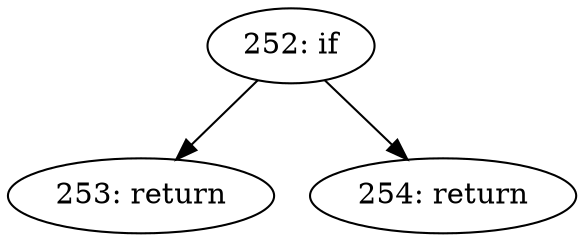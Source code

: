 digraph CFG_sk_under_memory_pressure {
252 [label="252: if"]
	252 -> 253
	252 -> 254
253 [label="253: return"]
	
254 [label="254: return"]
	
}
